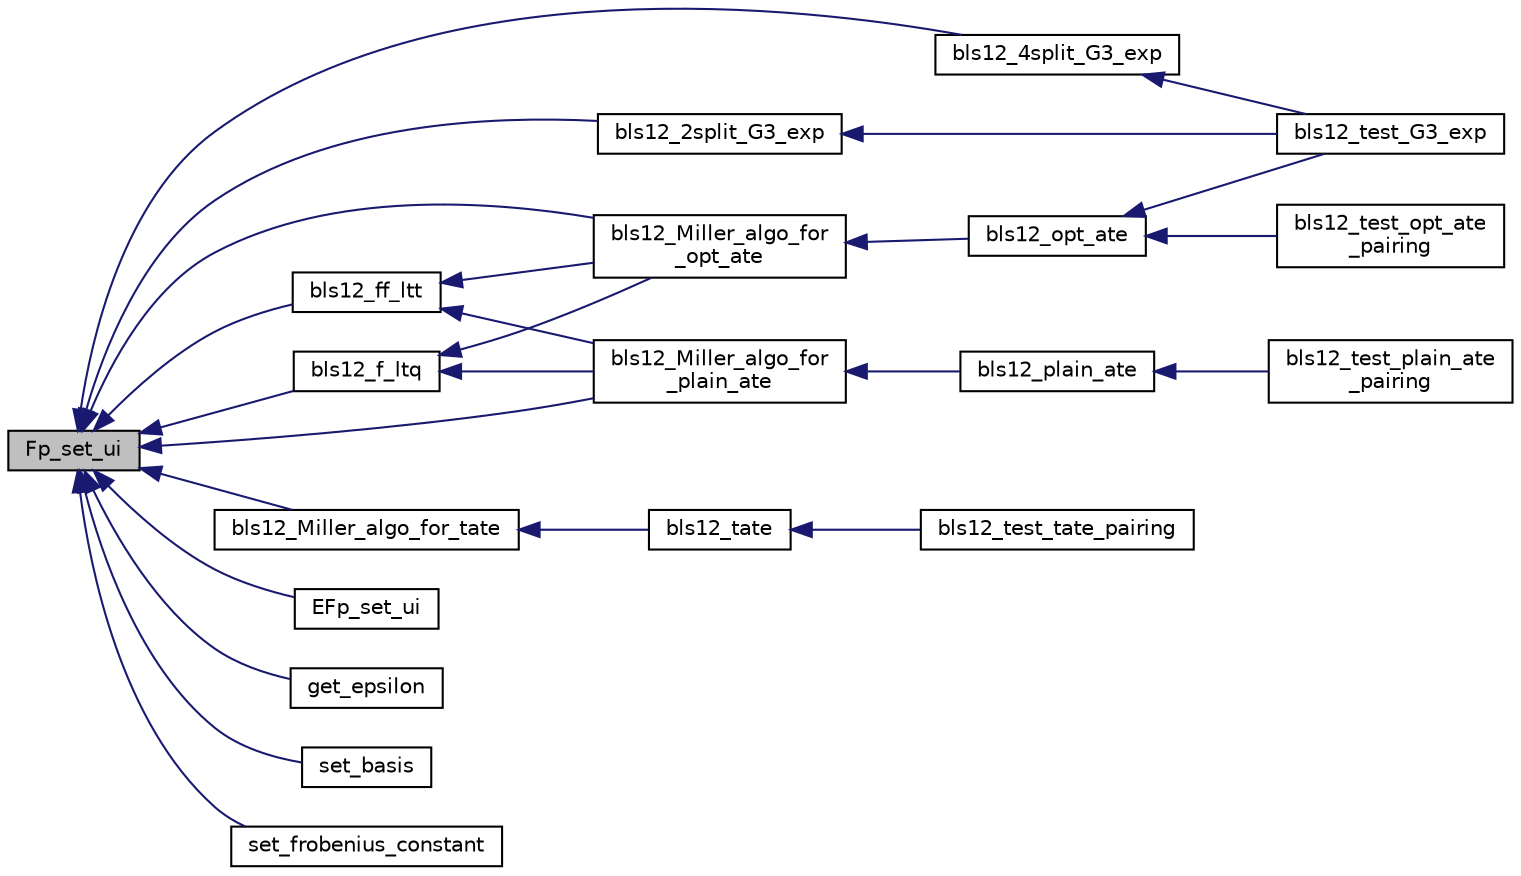 digraph "Fp_set_ui"
{
  edge [fontname="Helvetica",fontsize="10",labelfontname="Helvetica",labelfontsize="10"];
  node [fontname="Helvetica",fontsize="10",shape=record];
  rankdir="LR";
  Node284 [label="Fp_set_ui",height=0.2,width=0.4,color="black", fillcolor="grey75", style="filled", fontcolor="black"];
  Node284 -> Node285 [dir="back",color="midnightblue",fontsize="10",style="solid",fontname="Helvetica"];
  Node285 [label="bls12_2split_G3_exp",height=0.2,width=0.4,color="black", fillcolor="white", style="filled",URL="$bls12___g3__exp_8h.html#a04349573c89d398f04506a6db9e2c487"];
  Node285 -> Node286 [dir="back",color="midnightblue",fontsize="10",style="solid",fontname="Helvetica"];
  Node286 [label="bls12_test_G3_exp",height=0.2,width=0.4,color="black", fillcolor="white", style="filled",URL="$bls12__test__pairings_8h.html#a084d9bc232ef377fb2baa2fdb19686b2"];
  Node284 -> Node287 [dir="back",color="midnightblue",fontsize="10",style="solid",fontname="Helvetica"];
  Node287 [label="bls12_4split_G3_exp",height=0.2,width=0.4,color="black", fillcolor="white", style="filled",URL="$bls12___g3__exp_8h.html#a9664a6d82c05d087c7e9cf80b657311d"];
  Node287 -> Node286 [dir="back",color="midnightblue",fontsize="10",style="solid",fontname="Helvetica"];
  Node284 -> Node288 [dir="back",color="midnightblue",fontsize="10",style="solid",fontname="Helvetica"];
  Node288 [label="bls12_f_ltq",height=0.2,width=0.4,color="black", fillcolor="white", style="filled",URL="$bls12__line__ate_8h.html#a052c9a4d331a4f2d9468d3fb4d0d0944"];
  Node288 -> Node289 [dir="back",color="midnightblue",fontsize="10",style="solid",fontname="Helvetica"];
  Node289 [label="bls12_Miller_algo_for\l_opt_ate",height=0.2,width=0.4,color="black", fillcolor="white", style="filled",URL="$bls12__miller__optate_8h.html#a4dd1ea18b9004d2f7dc99fc940dbab12"];
  Node289 -> Node290 [dir="back",color="midnightblue",fontsize="10",style="solid",fontname="Helvetica"];
  Node290 [label="bls12_opt_ate",height=0.2,width=0.4,color="black", fillcolor="white", style="filled",URL="$bls12__pairings_8h.html#a9fbfb8c58f4bcd4e8eb916a2f9419c2e"];
  Node290 -> Node286 [dir="back",color="midnightblue",fontsize="10",style="solid",fontname="Helvetica"];
  Node290 -> Node291 [dir="back",color="midnightblue",fontsize="10",style="solid",fontname="Helvetica"];
  Node291 [label="bls12_test_opt_ate\l_pairing",height=0.2,width=0.4,color="black", fillcolor="white", style="filled",URL="$bls12__test__pairings_8h.html#a8764956fa4214ba03988afe867f97f67"];
  Node288 -> Node292 [dir="back",color="midnightblue",fontsize="10",style="solid",fontname="Helvetica"];
  Node292 [label="bls12_Miller_algo_for\l_plain_ate",height=0.2,width=0.4,color="black", fillcolor="white", style="filled",URL="$bls12__miller__ate_8h.html#a4468c3f6d288607c0e5c7a0912605d51"];
  Node292 -> Node293 [dir="back",color="midnightblue",fontsize="10",style="solid",fontname="Helvetica"];
  Node293 [label="bls12_plain_ate",height=0.2,width=0.4,color="black", fillcolor="white", style="filled",URL="$bls12__pairings_8h.html#ab593751b52dd666d230eff17c637c485"];
  Node293 -> Node294 [dir="back",color="midnightblue",fontsize="10",style="solid",fontname="Helvetica"];
  Node294 [label="bls12_test_plain_ate\l_pairing",height=0.2,width=0.4,color="black", fillcolor="white", style="filled",URL="$bls12__test__pairings_8h.html#a43b4f11c8806b181213808de80c8dc41"];
  Node284 -> Node295 [dir="back",color="midnightblue",fontsize="10",style="solid",fontname="Helvetica"];
  Node295 [label="bls12_ff_ltt",height=0.2,width=0.4,color="black", fillcolor="white", style="filled",URL="$bls12__line__ate_8h.html#aef224b31d737d02e09b87597a9aa8664"];
  Node295 -> Node289 [dir="back",color="midnightblue",fontsize="10",style="solid",fontname="Helvetica"];
  Node295 -> Node292 [dir="back",color="midnightblue",fontsize="10",style="solid",fontname="Helvetica"];
  Node284 -> Node289 [dir="back",color="midnightblue",fontsize="10",style="solid",fontname="Helvetica"];
  Node284 -> Node292 [dir="back",color="midnightblue",fontsize="10",style="solid",fontname="Helvetica"];
  Node284 -> Node296 [dir="back",color="midnightblue",fontsize="10",style="solid",fontname="Helvetica"];
  Node296 [label="bls12_Miller_algo_for_tate",height=0.2,width=0.4,color="black", fillcolor="white", style="filled",URL="$bls12__miller__tate_8h.html#a3e6c2d9558c05e1ab32f2c67b03287d5"];
  Node296 -> Node297 [dir="back",color="midnightblue",fontsize="10",style="solid",fontname="Helvetica"];
  Node297 [label="bls12_tate",height=0.2,width=0.4,color="black", fillcolor="white", style="filled",URL="$bls12__pairings_8h.html#a83edc7fcbac2490ab67a1e6f746bdd68"];
  Node297 -> Node298 [dir="back",color="midnightblue",fontsize="10",style="solid",fontname="Helvetica"];
  Node298 [label="bls12_test_tate_pairing",height=0.2,width=0.4,color="black", fillcolor="white", style="filled",URL="$bls12__test__pairings_8h.html#aab7376446062228691c95fa9ea45da9b"];
  Node284 -> Node299 [dir="back",color="midnightblue",fontsize="10",style="solid",fontname="Helvetica"];
  Node299 [label="EFp_set_ui",height=0.2,width=0.4,color="black", fillcolor="white", style="filled",URL="$bn__efp_8h.html#a20e5f75e7bf655defd447099e8bbc3e5"];
  Node284 -> Node300 [dir="back",color="midnightblue",fontsize="10",style="solid",fontname="Helvetica"];
  Node300 [label="get_epsilon",height=0.2,width=0.4,color="black", fillcolor="white", style="filled",URL="$bn__bls12__precoms_8h.html#aa1d90c4228a4df82f6d3c7282b85ed9f"];
  Node284 -> Node301 [dir="back",color="midnightblue",fontsize="10",style="solid",fontname="Helvetica"];
  Node301 [label="set_basis",height=0.2,width=0.4,color="black", fillcolor="white", style="filled",URL="$bn__bls12__precoms_8h.html#ac971525f97c575965d5f273cf956c229"];
  Node284 -> Node302 [dir="back",color="midnightblue",fontsize="10",style="solid",fontname="Helvetica"];
  Node302 [label="set_frobenius_constant",height=0.2,width=0.4,color="black", fillcolor="white", style="filled",URL="$bn__bls12__precoms_8h.html#ac493d3334dc9a69b22270ecfd04393ac"];
}
